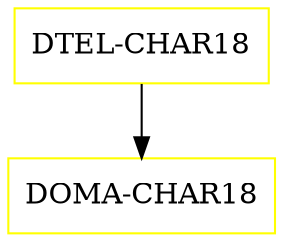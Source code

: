digraph G {
  "DTEL-CHAR18" [shape=box,color=yellow];
  "DOMA-CHAR18" [shape=box,color=yellow,URL="./DOMA_CHAR18.html"];
  "DTEL-CHAR18" -> "DOMA-CHAR18";
}
